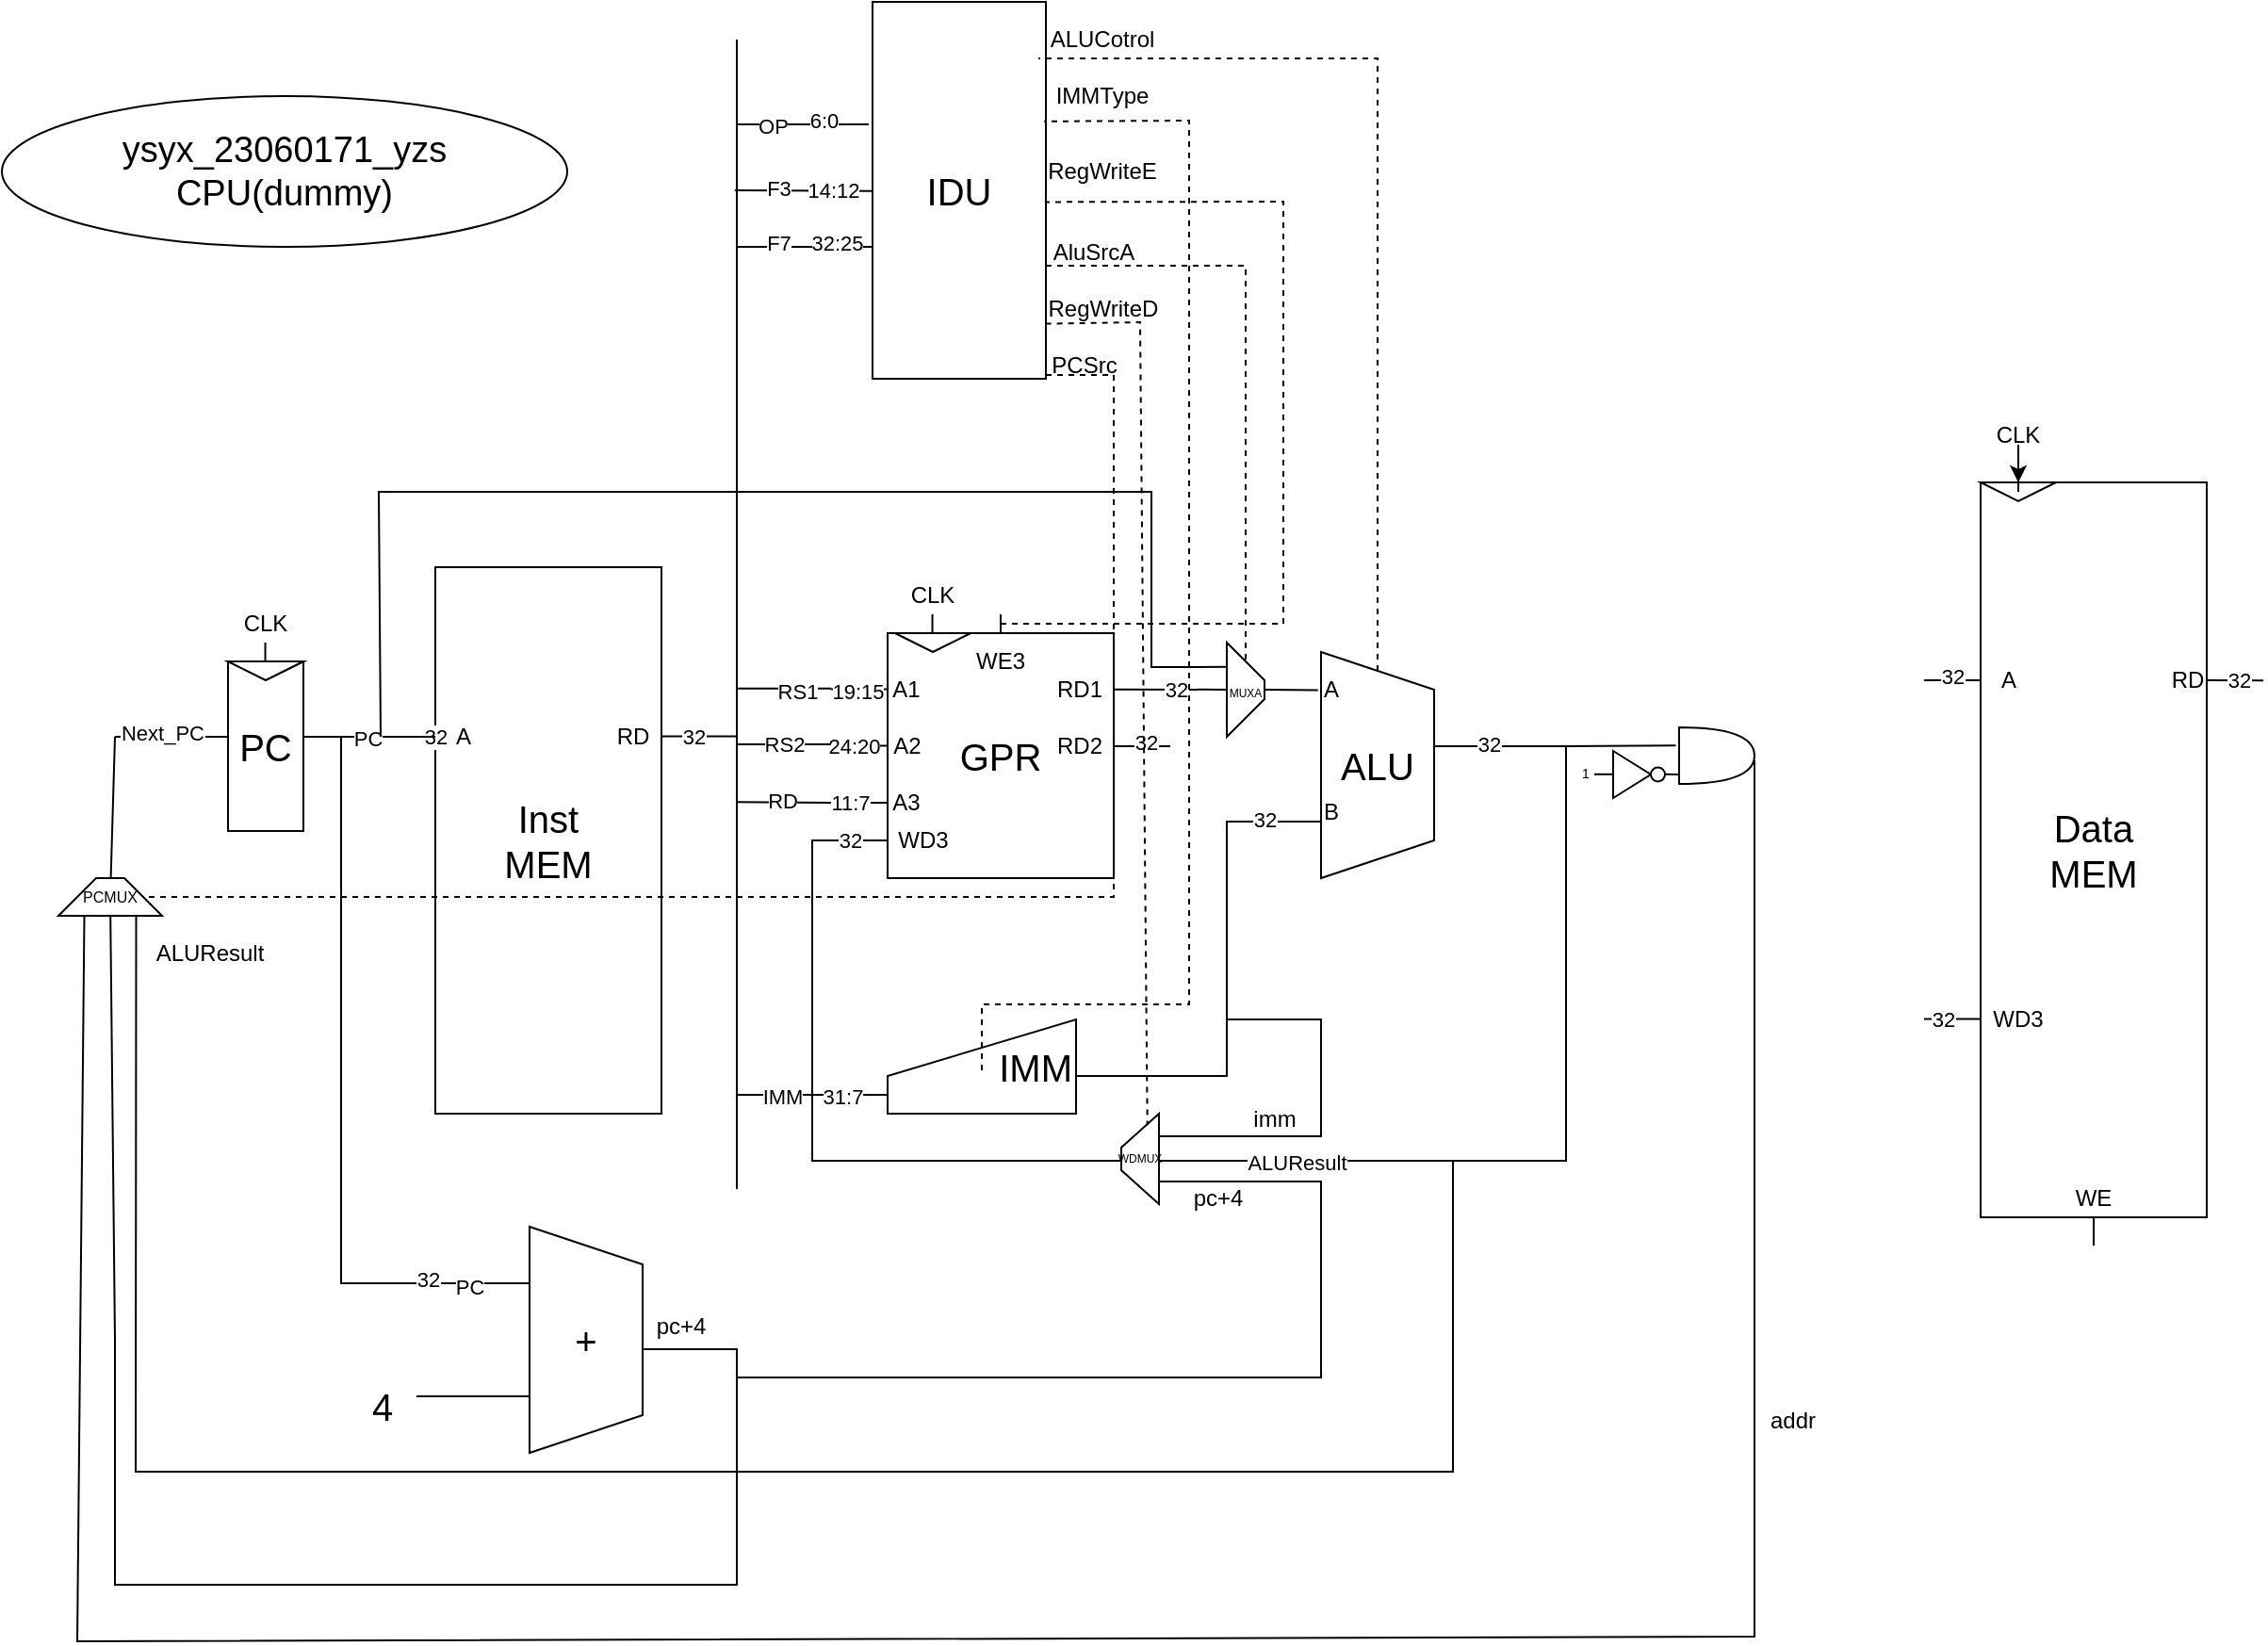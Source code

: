 <mxfile version="23.1.5" type="device">
  <diagram id="H9i57NVhQdeN4z1LRGkb" name="第 1 页">
    <mxGraphModel dx="1312" dy="913" grid="1" gridSize="10" guides="1" tooltips="1" connect="1" arrows="1" fold="1" page="1" pageScale="1" pageWidth="827" pageHeight="1169" math="0" shadow="0">
      <root>
        <mxCell id="0" />
        <mxCell id="1" parent="0" />
        <mxCell id="9avWq1u9CCE1QgYSCYzm-5" value="GPR" style="rounded=0;whiteSpace=wrap;html=1;fontSize=20;" parent="1" vertex="1">
          <mxGeometry x="1080" y="525" width="120" height="130" as="geometry" />
        </mxCell>
        <mxCell id="9avWq1u9CCE1QgYSCYzm-11" value="PC" style="rounded=0;whiteSpace=wrap;html=1;fontSize=20;" parent="1" vertex="1">
          <mxGeometry x="730" y="540" width="40" height="90" as="geometry" />
        </mxCell>
        <mxCell id="9avWq1u9CCE1QgYSCYzm-16" value="IDU" style="rounded=0;whiteSpace=wrap;html=1;fontSize=20;" parent="1" vertex="1">
          <mxGeometry x="1072" y="190" width="92" height="200" as="geometry" />
        </mxCell>
        <mxCell id="0vMYCMW46_ho2H0MiRco-1" value="Data&lt;br&gt;MEM" style="rounded=0;whiteSpace=wrap;html=1;fontSize=20;" parent="1" vertex="1">
          <mxGeometry x="1660" y="445" width="120" height="390" as="geometry" />
        </mxCell>
        <mxCell id="0vMYCMW46_ho2H0MiRco-2" value="Inst&lt;br&gt;MEM" style="rounded=0;whiteSpace=wrap;html=1;fontSize=20;" parent="1" vertex="1">
          <mxGeometry x="840" y="490" width="120" height="290" as="geometry" />
        </mxCell>
        <mxCell id="0vMYCMW46_ho2H0MiRco-3" value="" style="triangle;whiteSpace=wrap;html=1;direction=south;" parent="1" vertex="1">
          <mxGeometry x="1084" y="525" width="40" height="10" as="geometry" />
        </mxCell>
        <mxCell id="0vMYCMW46_ho2H0MiRco-4" value="" style="endArrow=none;html=1;rounded=0;" parent="1" edge="1">
          <mxGeometry width="50" height="50" relative="1" as="geometry">
            <mxPoint x="1103.76" y="525" as="sourcePoint" />
            <mxPoint x="1103.76" y="515" as="targetPoint" />
          </mxGeometry>
        </mxCell>
        <mxCell id="0vMYCMW46_ho2H0MiRco-5" value="CLK" style="text;strokeColor=none;align=center;fillColor=none;html=1;verticalAlign=middle;whiteSpace=wrap;rounded=0;" parent="1" vertex="1">
          <mxGeometry x="1089" y="495" width="30" height="20" as="geometry" />
        </mxCell>
        <mxCell id="0vMYCMW46_ho2H0MiRco-6" value="" style="endArrow=none;html=1;rounded=0;" parent="1" edge="1">
          <mxGeometry width="50" height="50" relative="1" as="geometry">
            <mxPoint x="1140" y="525" as="sourcePoint" />
            <mxPoint x="1140" y="515" as="targetPoint" />
            <Array as="points" />
          </mxGeometry>
        </mxCell>
        <mxCell id="0vMYCMW46_ho2H0MiRco-9" value="WE3" style="text;strokeColor=none;align=center;fillColor=none;html=1;verticalAlign=middle;whiteSpace=wrap;rounded=0;" parent="1" vertex="1">
          <mxGeometry x="1130" y="530" width="20" height="20" as="geometry" />
        </mxCell>
        <mxCell id="0vMYCMW46_ho2H0MiRco-10" value="" style="endArrow=none;html=1;rounded=0;" parent="1" edge="1">
          <mxGeometry width="50" height="50" relative="1" as="geometry">
            <mxPoint x="1050" y="635" as="sourcePoint" />
            <mxPoint x="1080" y="635" as="targetPoint" />
            <Array as="points" />
          </mxGeometry>
        </mxCell>
        <mxCell id="0vMYCMW46_ho2H0MiRco-11" value="&lt;font style=&quot;font-size: 11px;&quot;&gt;32&lt;/font&gt;" style="edgeLabel;html=1;align=center;verticalAlign=middle;resizable=0;points=[];" parent="0vMYCMW46_ho2H0MiRco-10" vertex="1" connectable="0">
          <mxGeometry x="-0.462" y="1" relative="1" as="geometry">
            <mxPoint x="2" y="1" as="offset" />
          </mxGeometry>
        </mxCell>
        <mxCell id="0vMYCMW46_ho2H0MiRco-12" value="WD3" style="text;strokeColor=none;align=center;fillColor=none;html=1;verticalAlign=middle;whiteSpace=wrap;rounded=0;" parent="1" vertex="1">
          <mxGeometry x="1084" y="625" width="30" height="20" as="geometry" />
        </mxCell>
        <mxCell id="0vMYCMW46_ho2H0MiRco-16" value="" style="endArrow=none;html=1;rounded=0;fontSize=6;" parent="1" edge="1">
          <mxGeometry width="50" height="50" relative="1" as="geometry">
            <mxPoint x="1050" y="615" as="sourcePoint" />
            <mxPoint x="1080" y="615" as="targetPoint" />
          </mxGeometry>
        </mxCell>
        <mxCell id="0vMYCMW46_ho2H0MiRco-19" value="5" style="edgeLabel;html=1;align=center;verticalAlign=middle;resizable=0;points=[];fontSize=7;" parent="0vMYCMW46_ho2H0MiRco-16" vertex="1" connectable="0">
          <mxGeometry x="-0.211" y="1" relative="1" as="geometry">
            <mxPoint as="offset" />
          </mxGeometry>
        </mxCell>
        <mxCell id="0vMYCMW46_ho2H0MiRco-44" value="11:7" style="edgeLabel;html=1;align=center;verticalAlign=middle;resizable=0;points=[];" parent="0vMYCMW46_ho2H0MiRco-16" vertex="1" connectable="0">
          <mxGeometry x="-0.146" relative="1" as="geometry">
            <mxPoint x="-3" as="offset" />
          </mxGeometry>
        </mxCell>
        <mxCell id="0vMYCMW46_ho2H0MiRco-17" value="A3" style="text;strokeColor=none;align=center;fillColor=none;html=1;verticalAlign=middle;whiteSpace=wrap;rounded=0;" parent="1" vertex="1">
          <mxGeometry x="1080" y="605" width="20" height="20" as="geometry" />
        </mxCell>
        <mxCell id="0vMYCMW46_ho2H0MiRco-22" value="A2" style="text;strokeColor=none;align=center;fillColor=none;html=1;verticalAlign=middle;whiteSpace=wrap;rounded=0;" parent="1" vertex="1">
          <mxGeometry x="1082.5" y="575" width="15" height="20" as="geometry" />
        </mxCell>
        <mxCell id="0vMYCMW46_ho2H0MiRco-25" value="" style="endArrow=none;html=1;rounded=0;fontSize=11;" parent="1" edge="1">
          <mxGeometry width="50" height="50" relative="1" as="geometry">
            <mxPoint x="1200" y="585" as="sourcePoint" />
            <mxPoint x="1230" y="585" as="targetPoint" />
          </mxGeometry>
        </mxCell>
        <mxCell id="0vMYCMW46_ho2H0MiRco-53" value="32" style="edgeLabel;html=1;align=center;verticalAlign=middle;resizable=0;points=[];" parent="0vMYCMW46_ho2H0MiRco-25" vertex="1" connectable="0">
          <mxGeometry x="0.108" y="2" relative="1" as="geometry">
            <mxPoint as="offset" />
          </mxGeometry>
        </mxCell>
        <mxCell id="0vMYCMW46_ho2H0MiRco-27" value="RD2" style="text;strokeColor=none;align=center;fillColor=none;html=1;verticalAlign=middle;whiteSpace=wrap;rounded=0;" parent="1" vertex="1">
          <mxGeometry x="1164" y="575" width="36" height="20" as="geometry" />
        </mxCell>
        <mxCell id="0vMYCMW46_ho2H0MiRco-31" value="A1" style="text;strokeColor=none;align=center;fillColor=none;html=1;verticalAlign=middle;whiteSpace=wrap;rounded=0;" parent="1" vertex="1">
          <mxGeometry x="1081.25" y="545" width="17.5" height="20" as="geometry" />
        </mxCell>
        <mxCell id="0vMYCMW46_ho2H0MiRco-32" value="" style="endArrow=none;html=1;rounded=0;" parent="1" target="ikHjYEekkkLppnFvIHiI-1" edge="1">
          <mxGeometry width="50" height="50" relative="1" as="geometry">
            <mxPoint x="1200" y="554.83" as="sourcePoint" />
            <mxPoint x="1250" y="555" as="targetPoint" />
            <Array as="points" />
          </mxGeometry>
        </mxCell>
        <mxCell id="0vMYCMW46_ho2H0MiRco-52" value="32" style="edgeLabel;html=1;align=center;verticalAlign=middle;resizable=0;points=[];" parent="0vMYCMW46_ho2H0MiRco-32" vertex="1" connectable="0">
          <mxGeometry x="0.09" relative="1" as="geometry">
            <mxPoint as="offset" />
          </mxGeometry>
        </mxCell>
        <mxCell id="0vMYCMW46_ho2H0MiRco-34" value="RD1" style="text;strokeColor=none;align=center;fillColor=none;html=1;verticalAlign=middle;whiteSpace=wrap;rounded=0;" parent="1" vertex="1">
          <mxGeometry x="1172" y="545" width="20" height="20" as="geometry" />
        </mxCell>
        <mxCell id="0vMYCMW46_ho2H0MiRco-35" value="" style="endArrow=none;html=1;rounded=0;exitX=0;exitY=0.5;exitDx=0;exitDy=0;" parent="1" edge="1" source="0vMYCMW46_ho2H0MiRco-36">
          <mxGeometry width="50" height="50" relative="1" as="geometry">
            <mxPoint x="810" y="580" as="sourcePoint" />
            <mxPoint x="840" y="580" as="targetPoint" />
          </mxGeometry>
        </mxCell>
        <mxCell id="0vMYCMW46_ho2H0MiRco-38" value="32" style="edgeLabel;html=1;align=center;verticalAlign=middle;resizable=0;points=[];" parent="0vMYCMW46_ho2H0MiRco-35" vertex="1" connectable="0">
          <mxGeometry x="0.023" relative="1" as="geometry">
            <mxPoint as="offset" />
          </mxGeometry>
        </mxCell>
        <mxCell id="0vMYCMW46_ho2H0MiRco-36" value="A" style="text;strokeColor=none;align=center;fillColor=none;html=1;verticalAlign=middle;whiteSpace=wrap;rounded=0;" parent="1" vertex="1">
          <mxGeometry x="840" y="570" width="30" height="20" as="geometry" />
        </mxCell>
        <mxCell id="0vMYCMW46_ho2H0MiRco-47" value="" style="endArrow=none;html=1;rounded=0;" parent="1" edge="1">
          <mxGeometry width="50" height="50" relative="1" as="geometry">
            <mxPoint x="1050" y="584.76" as="sourcePoint" />
            <mxPoint x="1080" y="584.76" as="targetPoint" />
          </mxGeometry>
        </mxCell>
        <mxCell id="0vMYCMW46_ho2H0MiRco-48" value="24:20" style="edgeLabel;html=1;align=center;verticalAlign=middle;resizable=0;points=[];" parent="0vMYCMW46_ho2H0MiRco-47" vertex="1" connectable="0">
          <mxGeometry x="-0.241" relative="1" as="geometry">
            <mxPoint as="offset" />
          </mxGeometry>
        </mxCell>
        <mxCell id="0vMYCMW46_ho2H0MiRco-49" value="" style="endArrow=none;html=1;rounded=0;" parent="1" edge="1">
          <mxGeometry width="50" height="50" relative="1" as="geometry">
            <mxPoint x="1050" y="554.76" as="sourcePoint" />
            <mxPoint x="1080" y="554.76" as="targetPoint" />
          </mxGeometry>
        </mxCell>
        <mxCell id="X9NKya543wdhW3zplJ7z-23" value="19:15" style="edgeLabel;html=1;align=center;verticalAlign=middle;resizable=0;points=[];" parent="0vMYCMW46_ho2H0MiRco-49" vertex="1" connectable="0">
          <mxGeometry x="-0.084" y="-1" relative="1" as="geometry">
            <mxPoint as="offset" />
          </mxGeometry>
        </mxCell>
        <mxCell id="0vMYCMW46_ho2H0MiRco-54" value="RD" style="text;strokeColor=none;align=center;fillColor=none;html=1;verticalAlign=middle;whiteSpace=wrap;rounded=0;" parent="1" vertex="1">
          <mxGeometry x="930" y="570" width="30" height="20" as="geometry" />
        </mxCell>
        <mxCell id="0vMYCMW46_ho2H0MiRco-56" value="" style="endArrow=none;html=1;rounded=0;" parent="1" edge="1">
          <mxGeometry width="50" height="50" relative="1" as="geometry">
            <mxPoint x="960" y="579.76" as="sourcePoint" />
            <mxPoint x="1000" y="579.76" as="targetPoint" />
          </mxGeometry>
        </mxCell>
        <mxCell id="0vMYCMW46_ho2H0MiRco-57" value="32" style="edgeLabel;html=1;align=center;verticalAlign=middle;resizable=0;points=[];" parent="0vMYCMW46_ho2H0MiRco-56" vertex="1" connectable="0">
          <mxGeometry x="-0.153" relative="1" as="geometry">
            <mxPoint as="offset" />
          </mxGeometry>
        </mxCell>
        <mxCell id="0vMYCMW46_ho2H0MiRco-58" value="" style="triangle;whiteSpace=wrap;html=1;direction=south;" parent="1" vertex="1">
          <mxGeometry x="1084" y="525" width="40" height="10" as="geometry" />
        </mxCell>
        <mxCell id="0vMYCMW46_ho2H0MiRco-59" value="" style="triangle;whiteSpace=wrap;html=1;direction=south;" parent="1" vertex="1">
          <mxGeometry x="1660" y="445" width="40" height="10" as="geometry" />
        </mxCell>
        <mxCell id="0vMYCMW46_ho2H0MiRco-63" style="edgeStyle=orthogonalEdgeStyle;rounded=0;orthogonalLoop=1;jettySize=auto;html=1;" parent="1" source="0vMYCMW46_ho2H0MiRco-60" target="0vMYCMW46_ho2H0MiRco-59" edge="1">
          <mxGeometry relative="1" as="geometry" />
        </mxCell>
        <mxCell id="0vMYCMW46_ho2H0MiRco-60" value="CLK" style="text;strokeColor=none;align=center;fillColor=none;html=1;verticalAlign=middle;whiteSpace=wrap;rounded=0;" parent="1" vertex="1">
          <mxGeometry x="1665" y="410" width="30" height="20" as="geometry" />
        </mxCell>
        <mxCell id="0vMYCMW46_ho2H0MiRco-64" value="" style="endArrow=none;html=1;rounded=0;entryX=0.5;entryY=1;entryDx=0;entryDy=0;" parent="1" target="0vMYCMW46_ho2H0MiRco-65" edge="1">
          <mxGeometry width="50" height="50" relative="1" as="geometry">
            <mxPoint x="1720" y="850" as="sourcePoint" />
            <mxPoint x="1720" y="840" as="targetPoint" />
            <Array as="points" />
          </mxGeometry>
        </mxCell>
        <mxCell id="0vMYCMW46_ho2H0MiRco-65" value="WE" style="text;strokeColor=none;align=center;fillColor=none;html=1;verticalAlign=middle;whiteSpace=wrap;rounded=0;" parent="1" vertex="1">
          <mxGeometry x="1710" y="815" width="20" height="20" as="geometry" />
        </mxCell>
        <mxCell id="0vMYCMW46_ho2H0MiRco-66" value="A" style="text;strokeColor=none;align=center;fillColor=none;html=1;verticalAlign=middle;whiteSpace=wrap;rounded=0;" parent="1" vertex="1">
          <mxGeometry x="1660" y="540" width="30" height="20" as="geometry" />
        </mxCell>
        <mxCell id="0vMYCMW46_ho2H0MiRco-67" value="" style="endArrow=none;html=1;rounded=0;" parent="1" edge="1">
          <mxGeometry width="50" height="50" relative="1" as="geometry">
            <mxPoint x="1630" y="550" as="sourcePoint" />
            <mxPoint x="1660" y="550" as="targetPoint" />
          </mxGeometry>
        </mxCell>
        <mxCell id="0vMYCMW46_ho2H0MiRco-68" value="32" style="edgeLabel;html=1;align=center;verticalAlign=middle;resizable=0;points=[];" parent="0vMYCMW46_ho2H0MiRco-67" vertex="1" connectable="0">
          <mxGeometry x="-0.04" y="2" relative="1" as="geometry">
            <mxPoint as="offset" />
          </mxGeometry>
        </mxCell>
        <mxCell id="0vMYCMW46_ho2H0MiRco-69" value="WD3" style="text;strokeColor=none;align=center;fillColor=none;html=1;verticalAlign=middle;whiteSpace=wrap;rounded=0;" parent="1" vertex="1">
          <mxGeometry x="1665" y="720" width="30" height="20" as="geometry" />
        </mxCell>
        <mxCell id="0vMYCMW46_ho2H0MiRco-70" value="" style="endArrow=none;html=1;rounded=0;" parent="1" edge="1">
          <mxGeometry width="50" height="50" relative="1" as="geometry">
            <mxPoint x="1630" y="729.76" as="sourcePoint" />
            <mxPoint x="1660" y="729.76" as="targetPoint" />
            <Array as="points" />
          </mxGeometry>
        </mxCell>
        <mxCell id="0vMYCMW46_ho2H0MiRco-71" value="&lt;font style=&quot;font-size: 11px;&quot;&gt;32&lt;/font&gt;" style="edgeLabel;html=1;align=center;verticalAlign=middle;resizable=0;points=[];" parent="0vMYCMW46_ho2H0MiRco-70" vertex="1" connectable="0">
          <mxGeometry x="-0.462" y="1" relative="1" as="geometry">
            <mxPoint x="2" y="1" as="offset" />
          </mxGeometry>
        </mxCell>
        <mxCell id="0vMYCMW46_ho2H0MiRco-72" value="RD" style="text;strokeColor=none;align=center;fillColor=none;html=1;verticalAlign=middle;whiteSpace=wrap;rounded=0;" parent="1" vertex="1">
          <mxGeometry x="1760" y="540" width="20" height="20" as="geometry" />
        </mxCell>
        <mxCell id="0vMYCMW46_ho2H0MiRco-73" value="" style="endArrow=none;html=1;rounded=0;" parent="1" edge="1">
          <mxGeometry width="50" height="50" relative="1" as="geometry">
            <mxPoint x="1780" y="550" as="sourcePoint" />
            <mxPoint x="1810" y="550.17" as="targetPoint" />
            <Array as="points" />
          </mxGeometry>
        </mxCell>
        <mxCell id="0vMYCMW46_ho2H0MiRco-74" value="32" style="edgeLabel;html=1;align=center;verticalAlign=middle;resizable=0;points=[];" parent="0vMYCMW46_ho2H0MiRco-73" vertex="1" connectable="0">
          <mxGeometry x="0.09" relative="1" as="geometry">
            <mxPoint as="offset" />
          </mxGeometry>
        </mxCell>
        <mxCell id="0vMYCMW46_ho2H0MiRco-75" value="" style="triangle;whiteSpace=wrap;html=1;direction=south;" parent="1" vertex="1">
          <mxGeometry x="730" y="540" width="40" height="10" as="geometry" />
        </mxCell>
        <mxCell id="0vMYCMW46_ho2H0MiRco-76" value="" style="endArrow=none;html=1;rounded=0;" parent="1" edge="1">
          <mxGeometry width="50" height="50" relative="1" as="geometry">
            <mxPoint x="749.76" y="540" as="sourcePoint" />
            <mxPoint x="749.76" y="530" as="targetPoint" />
          </mxGeometry>
        </mxCell>
        <mxCell id="0vMYCMW46_ho2H0MiRco-77" value="CLK" style="text;strokeColor=none;align=center;fillColor=none;html=1;verticalAlign=middle;whiteSpace=wrap;rounded=0;" parent="1" vertex="1">
          <mxGeometry x="735" y="510" width="30" height="20" as="geometry" />
        </mxCell>
        <mxCell id="0vMYCMW46_ho2H0MiRco-78" value="" style="triangle;whiteSpace=wrap;html=1;direction=south;" parent="1" vertex="1">
          <mxGeometry x="730" y="540" width="40" height="10" as="geometry" />
        </mxCell>
        <mxCell id="0vMYCMW46_ho2H0MiRco-79" value="" style="endArrow=none;html=1;rounded=0;" parent="1" edge="1">
          <mxGeometry width="50" height="50" relative="1" as="geometry">
            <mxPoint x="670" y="580" as="sourcePoint" />
            <mxPoint x="730" y="580" as="targetPoint" />
          </mxGeometry>
        </mxCell>
        <mxCell id="0vMYCMW46_ho2H0MiRco-80" value="Next_PC" style="edgeLabel;html=1;align=center;verticalAlign=middle;resizable=0;points=[];" parent="0vMYCMW46_ho2H0MiRco-79" vertex="1" connectable="0">
          <mxGeometry x="-0.166" y="2" relative="1" as="geometry">
            <mxPoint as="offset" />
          </mxGeometry>
        </mxCell>
        <mxCell id="0vMYCMW46_ho2H0MiRco-81" value="" style="endArrow=none;html=1;rounded=0;entryX=0;entryY=0.5;entryDx=0;entryDy=0;" parent="1" edge="1" target="0vMYCMW46_ho2H0MiRco-36">
          <mxGeometry width="50" height="50" relative="1" as="geometry">
            <mxPoint x="770" y="580" as="sourcePoint" />
            <mxPoint x="810" y="580" as="targetPoint" />
            <Array as="points">
              <mxPoint x="790" y="580" />
              <mxPoint x="810" y="580" />
              <mxPoint x="820" y="580" />
            </Array>
          </mxGeometry>
        </mxCell>
        <mxCell id="0vMYCMW46_ho2H0MiRco-82" value="PC" style="edgeLabel;html=1;align=center;verticalAlign=middle;resizable=0;points=[];" parent="0vMYCMW46_ho2H0MiRco-81" vertex="1" connectable="0">
          <mxGeometry x="-0.034" y="-1" relative="1" as="geometry">
            <mxPoint as="offset" />
          </mxGeometry>
        </mxCell>
        <mxCell id="0vMYCMW46_ho2H0MiRco-104" value="ysyx_23060171_yzs&lt;br&gt;CPU(dummy)" style="ellipse;whiteSpace=wrap;html=1;fontSize=19;" parent="1" vertex="1">
          <mxGeometry x="610" y="240" width="300" height="80" as="geometry" />
        </mxCell>
        <mxCell id="X9NKya543wdhW3zplJ7z-1" value="ALU" style="shape=trapezoid;perimeter=trapezoidPerimeter;whiteSpace=wrap;html=1;fixedSize=1;direction=south;fontSize=20;" parent="1" vertex="1">
          <mxGeometry x="1310" y="535" width="60" height="120" as="geometry" />
        </mxCell>
        <mxCell id="X9NKya543wdhW3zplJ7z-3" value="+" style="shape=trapezoid;perimeter=trapezoidPerimeter;whiteSpace=wrap;html=1;fixedSize=1;direction=south;fontSize=20;" parent="1" vertex="1">
          <mxGeometry x="890" y="840" width="60" height="120" as="geometry" />
        </mxCell>
        <mxCell id="X9NKya543wdhW3zplJ7z-7" value="" style="endArrow=none;html=1;rounded=0;exitX=0.25;exitY=1;exitDx=0;exitDy=0;" parent="1" source="X9NKya543wdhW3zplJ7z-3" edge="1">
          <mxGeometry width="50" height="50" relative="1" as="geometry">
            <mxPoint x="790" y="860" as="sourcePoint" />
            <mxPoint x="790" y="580" as="targetPoint" />
            <Array as="points">
              <mxPoint x="790" y="870" />
            </Array>
          </mxGeometry>
        </mxCell>
        <mxCell id="X9NKya543wdhW3zplJ7z-11" value="PC" style="edgeLabel;html=1;align=center;verticalAlign=middle;resizable=0;points=[];" parent="X9NKya543wdhW3zplJ7z-7" vertex="1" connectable="0">
          <mxGeometry x="-0.837" y="2" relative="1" as="geometry">
            <mxPoint as="offset" />
          </mxGeometry>
        </mxCell>
        <mxCell id="f71yilhgpQ8JQKFhJRQ--1" value="32" style="edgeLabel;html=1;align=center;verticalAlign=middle;resizable=0;points=[];" parent="X9NKya543wdhW3zplJ7z-7" vertex="1" connectable="0">
          <mxGeometry x="-0.723" y="-2" relative="1" as="geometry">
            <mxPoint as="offset" />
          </mxGeometry>
        </mxCell>
        <mxCell id="X9NKya543wdhW3zplJ7z-8" value="" style="endArrow=none;html=1;rounded=0;" parent="1" edge="1">
          <mxGeometry width="50" height="50" relative="1" as="geometry">
            <mxPoint x="830" y="930" as="sourcePoint" />
            <mxPoint x="890" y="930" as="targetPoint" />
          </mxGeometry>
        </mxCell>
        <mxCell id="X9NKya543wdhW3zplJ7z-9" value="&lt;font style=&quot;font-size: 20px;&quot;&gt;4&lt;/font&gt;" style="text;strokeColor=none;align=center;fillColor=none;html=1;verticalAlign=middle;whiteSpace=wrap;rounded=0;" parent="1" vertex="1">
          <mxGeometry x="797" y="920" width="30" height="30" as="geometry" />
        </mxCell>
        <mxCell id="X9NKya543wdhW3zplJ7z-10" value="" style="endArrow=none;html=1;rounded=0;" parent="1" edge="1" source="ikHjYEekkkLppnFvIHiI-18">
          <mxGeometry width="50" height="50" relative="1" as="geometry">
            <mxPoint x="950" y="905" as="sourcePoint" />
            <mxPoint x="670" y="580" as="targetPoint" />
            <Array as="points" />
          </mxGeometry>
        </mxCell>
        <mxCell id="X9NKya543wdhW3zplJ7z-13" value="" style="endArrow=none;html=1;rounded=0;" parent="1" edge="1">
          <mxGeometry width="50" height="50" relative="1" as="geometry">
            <mxPoint x="1000" y="820" as="sourcePoint" />
            <mxPoint x="1000" y="210" as="targetPoint" />
            <Array as="points" />
          </mxGeometry>
        </mxCell>
        <mxCell id="X9NKya543wdhW3zplJ7z-15" value="" style="endArrow=none;html=1;rounded=0;" parent="1" edge="1">
          <mxGeometry width="50" height="50" relative="1" as="geometry">
            <mxPoint x="1000" y="554.41" as="sourcePoint" />
            <mxPoint x="1050" y="554.41" as="targetPoint" />
          </mxGeometry>
        </mxCell>
        <mxCell id="X9NKya543wdhW3zplJ7z-16" value="RS1" style="edgeLabel;html=1;align=center;verticalAlign=middle;resizable=0;points=[];" parent="X9NKya543wdhW3zplJ7z-15" vertex="1" connectable="0">
          <mxGeometry x="0.289" y="-1" relative="1" as="geometry">
            <mxPoint as="offset" />
          </mxGeometry>
        </mxCell>
        <mxCell id="X9NKya543wdhW3zplJ7z-17" value="" style="endArrow=none;html=1;rounded=0;" parent="1" edge="1">
          <mxGeometry width="50" height="50" relative="1" as="geometry">
            <mxPoint x="1000" y="584" as="sourcePoint" />
            <mxPoint x="1050" y="584" as="targetPoint" />
          </mxGeometry>
        </mxCell>
        <mxCell id="X9NKya543wdhW3zplJ7z-18" value="RS2" style="edgeLabel;html=1;align=center;verticalAlign=middle;resizable=0;points=[];" parent="X9NKya543wdhW3zplJ7z-17" vertex="1" connectable="0">
          <mxGeometry x="-0.022" relative="1" as="geometry">
            <mxPoint as="offset" />
          </mxGeometry>
        </mxCell>
        <mxCell id="X9NKya543wdhW3zplJ7z-19" value="" style="endArrow=none;html=1;rounded=0;" parent="1" edge="1">
          <mxGeometry width="50" height="50" relative="1" as="geometry">
            <mxPoint x="1000" y="614.66" as="sourcePoint" />
            <mxPoint x="1050" y="615" as="targetPoint" />
          </mxGeometry>
        </mxCell>
        <mxCell id="X9NKya543wdhW3zplJ7z-20" value="RD" style="edgeLabel;html=1;align=center;verticalAlign=middle;resizable=0;points=[];" parent="X9NKya543wdhW3zplJ7z-19" vertex="1" connectable="0">
          <mxGeometry x="-0.051" y="1" relative="1" as="geometry">
            <mxPoint as="offset" />
          </mxGeometry>
        </mxCell>
        <mxCell id="X9NKya543wdhW3zplJ7z-24" value="IMM" style="shape=manualInput;whiteSpace=wrap;html=1;fontSize=20;align=right;" parent="1" vertex="1">
          <mxGeometry x="1080" y="730" width="100" height="50" as="geometry" />
        </mxCell>
        <mxCell id="X9NKya543wdhW3zplJ7z-25" value="" style="endArrow=none;html=1;rounded=0;" parent="1" edge="1">
          <mxGeometry width="50" height="50" relative="1" as="geometry">
            <mxPoint x="1000" y="770" as="sourcePoint" />
            <mxPoint x="1080" y="770" as="targetPoint" />
          </mxGeometry>
        </mxCell>
        <mxCell id="X9NKya543wdhW3zplJ7z-26" value="IMM" style="edgeLabel;html=1;align=center;verticalAlign=middle;resizable=0;points=[];" parent="X9NKya543wdhW3zplJ7z-25" vertex="1" connectable="0">
          <mxGeometry x="-0.406" y="-1" relative="1" as="geometry">
            <mxPoint as="offset" />
          </mxGeometry>
        </mxCell>
        <mxCell id="X9NKya543wdhW3zplJ7z-27" value="31:7" style="edgeLabel;html=1;align=center;verticalAlign=middle;resizable=0;points=[];" parent="X9NKya543wdhW3zplJ7z-25" vertex="1" connectable="0">
          <mxGeometry x="0.387" y="-1" relative="1" as="geometry">
            <mxPoint as="offset" />
          </mxGeometry>
        </mxCell>
        <mxCell id="X9NKya543wdhW3zplJ7z-30" value="" style="endArrow=none;html=1;rounded=0;entryX=0.75;entryY=1;entryDx=0;entryDy=0;" parent="1" target="X9NKya543wdhW3zplJ7z-1" edge="1">
          <mxGeometry width="50" height="50" relative="1" as="geometry">
            <mxPoint x="1180" y="760" as="sourcePoint" />
            <mxPoint x="1240" y="760" as="targetPoint" />
            <Array as="points">
              <mxPoint x="1260" y="760" />
              <mxPoint x="1260" y="625" />
            </Array>
          </mxGeometry>
        </mxCell>
        <mxCell id="X9NKya543wdhW3zplJ7z-36" value="32" style="edgeLabel;html=1;align=center;verticalAlign=middle;resizable=0;points=[];" parent="X9NKya543wdhW3zplJ7z-30" vertex="1" connectable="0">
          <mxGeometry x="0.769" y="1" relative="1" as="geometry">
            <mxPoint as="offset" />
          </mxGeometry>
        </mxCell>
        <mxCell id="X9NKya543wdhW3zplJ7z-32" value="" style="endArrow=none;html=1;rounded=0;curved=0;dashed=1;" parent="1" edge="1">
          <mxGeometry width="50" height="50" relative="1" as="geometry">
            <mxPoint x="1340" y="545" as="sourcePoint" />
            <mxPoint x="1160" y="220" as="targetPoint" />
            <Array as="points">
              <mxPoint x="1340" y="220" />
            </Array>
          </mxGeometry>
        </mxCell>
        <mxCell id="X9NKya543wdhW3zplJ7z-33" value="ALUCotrol" style="text;strokeColor=none;align=center;fillColor=none;html=1;verticalAlign=middle;whiteSpace=wrap;rounded=0;" parent="1" vertex="1">
          <mxGeometry x="1164" y="200" width="60" height="20" as="geometry" />
        </mxCell>
        <mxCell id="X9NKya543wdhW3zplJ7z-34" value="" style="endArrow=none;html=1;rounded=0;" parent="1" edge="1">
          <mxGeometry width="50" height="50" relative="1" as="geometry">
            <mxPoint x="1370" y="585" as="sourcePoint" />
            <mxPoint x="1050" y="635" as="targetPoint" />
            <Array as="points">
              <mxPoint x="1440" y="585" />
              <mxPoint x="1440" y="805" />
              <mxPoint x="1040" y="805" />
              <mxPoint x="1040" y="635" />
            </Array>
          </mxGeometry>
        </mxCell>
        <mxCell id="X9NKya543wdhW3zplJ7z-35" value="ALUResult" style="edgeLabel;html=1;align=center;verticalAlign=middle;resizable=0;points=[];" parent="X9NKya543wdhW3zplJ7z-34" vertex="1" connectable="0">
          <mxGeometry x="-0.003" y="1" relative="1" as="geometry">
            <mxPoint as="offset" />
          </mxGeometry>
        </mxCell>
        <mxCell id="X9NKya543wdhW3zplJ7z-37" value="32" style="edgeLabel;html=1;align=center;verticalAlign=middle;resizable=0;points=[];" parent="X9NKya543wdhW3zplJ7z-34" vertex="1" connectable="0">
          <mxGeometry x="-0.934" y="1" relative="1" as="geometry">
            <mxPoint as="offset" />
          </mxGeometry>
        </mxCell>
        <mxCell id="X9NKya543wdhW3zplJ7z-38" value="" style="endArrow=none;html=1;rounded=0;entryX=1.004;entryY=0.531;entryDx=0;entryDy=0;entryPerimeter=0;dashed=1;" parent="1" target="9avWq1u9CCE1QgYSCYzm-16" edge="1">
          <mxGeometry width="50" height="50" relative="1" as="geometry">
            <mxPoint x="1140" y="520" as="sourcePoint" />
            <mxPoint x="1140" y="450" as="targetPoint" />
            <Array as="points">
              <mxPoint x="1290" y="520" />
              <mxPoint x="1290" y="296" />
            </Array>
          </mxGeometry>
        </mxCell>
        <mxCell id="X9NKya543wdhW3zplJ7z-39" value="RegWriteE" style="text;strokeColor=none;align=center;fillColor=none;html=1;verticalAlign=middle;whiteSpace=wrap;rounded=0;" parent="1" vertex="1">
          <mxGeometry x="1164" y="270" width="60" height="20" as="geometry" />
        </mxCell>
        <mxCell id="X9NKya543wdhW3zplJ7z-40" value="" style="endArrow=none;html=1;rounded=0;entryX=0.99;entryY=0.317;entryDx=0;entryDy=0;entryPerimeter=0;dashed=1;" parent="1" target="9avWq1u9CCE1QgYSCYzm-16" edge="1">
          <mxGeometry width="50" height="50" relative="1" as="geometry">
            <mxPoint x="1130" y="757" as="sourcePoint" />
            <mxPoint x="1240" y="250" as="targetPoint" />
            <Array as="points">
              <mxPoint x="1130" y="722" />
              <mxPoint x="1240" y="722" />
              <mxPoint x="1240" y="450" />
              <mxPoint x="1240" y="253" />
            </Array>
          </mxGeometry>
        </mxCell>
        <mxCell id="X9NKya543wdhW3zplJ7z-72" value="" style="endArrow=none;html=1;rounded=0;entryX=-0.022;entryY=0.325;entryDx=0;entryDy=0;entryPerimeter=0;" parent="1" target="9avWq1u9CCE1QgYSCYzm-16" edge="1">
          <mxGeometry width="50" height="50" relative="1" as="geometry">
            <mxPoint x="1000" y="255" as="sourcePoint" />
            <mxPoint x="1050" y="255" as="targetPoint" />
          </mxGeometry>
        </mxCell>
        <mxCell id="X9NKya543wdhW3zplJ7z-74" value="OP" style="edgeLabel;html=1;align=center;verticalAlign=middle;resizable=0;points=[];" parent="X9NKya543wdhW3zplJ7z-72" vertex="1" connectable="0">
          <mxGeometry x="-0.459" y="-1" relative="1" as="geometry">
            <mxPoint as="offset" />
          </mxGeometry>
        </mxCell>
        <mxCell id="X9NKya543wdhW3zplJ7z-75" value="6:0" style="edgeLabel;html=1;align=center;verticalAlign=middle;resizable=0;points=[];" parent="X9NKya543wdhW3zplJ7z-72" vertex="1" connectable="0">
          <mxGeometry x="0.304" y="2" relative="1" as="geometry">
            <mxPoint as="offset" />
          </mxGeometry>
        </mxCell>
        <mxCell id="X9NKya543wdhW3zplJ7z-76" value="" style="endArrow=none;html=1;rounded=0;entryX=0.012;entryY=0.652;entryDx=0;entryDy=0;entryPerimeter=0;" parent="1" edge="1">
          <mxGeometry width="50" height="50" relative="1" as="geometry">
            <mxPoint x="998.9" y="290" as="sourcePoint" />
            <mxPoint x="1072.004" y="290.4" as="targetPoint" />
          </mxGeometry>
        </mxCell>
        <mxCell id="X9NKya543wdhW3zplJ7z-77" value="F3" style="edgeLabel;html=1;align=center;verticalAlign=middle;resizable=0;points=[];" parent="X9NKya543wdhW3zplJ7z-76" vertex="1" connectable="0">
          <mxGeometry x="-0.383" y="1" relative="1" as="geometry">
            <mxPoint as="offset" />
          </mxGeometry>
        </mxCell>
        <mxCell id="X9NKya543wdhW3zplJ7z-78" value="14:12" style="edgeLabel;html=1;align=center;verticalAlign=middle;resizable=0;points=[];" parent="X9NKya543wdhW3zplJ7z-76" vertex="1" connectable="0">
          <mxGeometry x="0.415" y="1" relative="1" as="geometry">
            <mxPoint as="offset" />
          </mxGeometry>
        </mxCell>
        <mxCell id="X9NKya543wdhW3zplJ7z-79" value="" style="endArrow=none;html=1;rounded=0;entryX=0.024;entryY=0.696;entryDx=0;entryDy=0;entryPerimeter=0;" parent="1" edge="1">
          <mxGeometry width="50" height="50" relative="1" as="geometry">
            <mxPoint x="1000" y="320" as="sourcePoint" />
            <mxPoint x="1071.998" y="320.0" as="targetPoint" />
          </mxGeometry>
        </mxCell>
        <mxCell id="X9NKya543wdhW3zplJ7z-80" value="F7" style="edgeLabel;html=1;align=center;verticalAlign=middle;resizable=0;points=[];" parent="X9NKya543wdhW3zplJ7z-79" vertex="1" connectable="0">
          <mxGeometry x="-0.404" y="2" relative="1" as="geometry">
            <mxPoint as="offset" />
          </mxGeometry>
        </mxCell>
        <mxCell id="X9NKya543wdhW3zplJ7z-81" value="32:25" style="edgeLabel;html=1;align=center;verticalAlign=middle;resizable=0;points=[];" parent="X9NKya543wdhW3zplJ7z-79" vertex="1" connectable="0">
          <mxGeometry x="0.452" y="2" relative="1" as="geometry">
            <mxPoint as="offset" />
          </mxGeometry>
        </mxCell>
        <mxCell id="X9NKya543wdhW3zplJ7z-82" value="IMMType" style="text;strokeColor=none;align=center;fillColor=none;html=1;verticalAlign=middle;whiteSpace=wrap;rounded=0;" parent="1" vertex="1">
          <mxGeometry x="1169" y="230" width="50" height="20" as="geometry" />
        </mxCell>
        <mxCell id="ikHjYEekkkLppnFvIHiI-1" value="&lt;font style=&quot;font-size: 6px;&quot;&gt;MUXA&lt;/font&gt;" style="shape=trapezoid;perimeter=trapezoidPerimeter;whiteSpace=wrap;html=1;fixedSize=1;direction=south;" vertex="1" parent="1">
          <mxGeometry x="1260" y="530" width="20" height="50" as="geometry" />
        </mxCell>
        <mxCell id="ikHjYEekkkLppnFvIHiI-2" value="" style="endArrow=none;html=1;rounded=0;entryX=0.258;entryY=0.971;entryDx=0;entryDy=0;entryPerimeter=0;" edge="1" parent="1" target="ikHjYEekkkLppnFvIHiI-1">
          <mxGeometry width="50" height="50" relative="1" as="geometry">
            <mxPoint x="811" y="580" as="sourcePoint" />
            <mxPoint x="1250" y="510" as="targetPoint" />
            <Array as="points">
              <mxPoint x="810" y="450" />
              <mxPoint x="1220" y="450" />
              <mxPoint x="1220" y="543" />
              <mxPoint x="1240" y="543" />
            </Array>
          </mxGeometry>
        </mxCell>
        <mxCell id="ikHjYEekkkLppnFvIHiI-3" value="" style="endArrow=none;html=1;rounded=0;dashed=1;" edge="1" parent="1" target="ikHjYEekkkLppnFvIHiI-1">
          <mxGeometry width="50" height="50" relative="1" as="geometry">
            <mxPoint x="1164" y="330" as="sourcePoint" />
            <mxPoint x="1260" y="450" as="targetPoint" />
            <Array as="points">
              <mxPoint x="1270" y="330" />
            </Array>
          </mxGeometry>
        </mxCell>
        <mxCell id="ikHjYEekkkLppnFvIHiI-4" value="AluSrcA" style="text;html=1;align=center;verticalAlign=middle;resizable=0;points=[];autosize=1;strokeColor=none;fillColor=none;rotation=0;" vertex="1" parent="1">
          <mxGeometry x="1154" y="308" width="70" height="30" as="geometry" />
        </mxCell>
        <mxCell id="ikHjYEekkkLppnFvIHiI-6" value="" style="endArrow=none;html=1;rounded=0;entryX=0.169;entryY=1.027;entryDx=0;entryDy=0;entryPerimeter=0;" edge="1" parent="1" target="X9NKya543wdhW3zplJ7z-1">
          <mxGeometry width="50" height="50" relative="1" as="geometry">
            <mxPoint x="1280" y="555" as="sourcePoint" />
            <mxPoint x="1310" y="540" as="targetPoint" />
          </mxGeometry>
        </mxCell>
        <mxCell id="ikHjYEekkkLppnFvIHiI-7" value="A" style="text;html=1;align=center;verticalAlign=middle;resizable=0;points=[];autosize=1;strokeColor=none;fillColor=none;" vertex="1" parent="1">
          <mxGeometry x="1300" y="540" width="30" height="30" as="geometry" />
        </mxCell>
        <mxCell id="ikHjYEekkkLppnFvIHiI-8" value="B" style="text;html=1;align=center;verticalAlign=middle;resizable=0;points=[];autosize=1;strokeColor=none;fillColor=none;" vertex="1" parent="1">
          <mxGeometry x="1300" y="605" width="30" height="30" as="geometry" />
        </mxCell>
        <mxCell id="ikHjYEekkkLppnFvIHiI-9" value="WDMUX" style="shape=trapezoid;perimeter=trapezoidPerimeter;whiteSpace=wrap;html=1;fixedSize=1;direction=north;size=18.0;fontSize=6;" vertex="1" parent="1">
          <mxGeometry x="1204" y="780" width="20" height="48" as="geometry" />
        </mxCell>
        <mxCell id="ikHjYEekkkLppnFvIHiI-10" value="" style="endArrow=none;html=1;rounded=0;entryX=0.75;entryY=1;entryDx=0;entryDy=0;" edge="1" parent="1" target="ikHjYEekkkLppnFvIHiI-9">
          <mxGeometry width="50" height="50" relative="1" as="geometry">
            <mxPoint x="1260" y="730" as="sourcePoint" />
            <mxPoint x="1310" y="680" as="targetPoint" />
            <Array as="points">
              <mxPoint x="1310" y="730" />
              <mxPoint x="1310" y="792" />
            </Array>
          </mxGeometry>
        </mxCell>
        <mxCell id="ikHjYEekkkLppnFvIHiI-11" value="imm" style="text;html=1;align=center;verticalAlign=middle;resizable=0;points=[];autosize=1;strokeColor=none;fillColor=none;" vertex="1" parent="1">
          <mxGeometry x="1260" y="768" width="50" height="30" as="geometry" />
        </mxCell>
        <mxCell id="ikHjYEekkkLppnFvIHiI-12" value="" style="endArrow=none;html=1;rounded=0;entryX=1;entryY=0.75;entryDx=0;entryDy=0;exitX=0.998;exitY=0.854;exitDx=0;exitDy=0;exitPerimeter=0;dashed=1;" edge="1" parent="1" source="9avWq1u9CCE1QgYSCYzm-16" target="ikHjYEekkkLppnFvIHiI-9">
          <mxGeometry width="50" height="50" relative="1" as="geometry">
            <mxPoint x="1170" y="360" as="sourcePoint" />
            <mxPoint x="1230" y="680" as="targetPoint" />
            <Array as="points">
              <mxPoint x="1214" y="360" />
            </Array>
          </mxGeometry>
        </mxCell>
        <mxCell id="ikHjYEekkkLppnFvIHiI-14" value="RegWriteD" style="text;html=1;align=center;verticalAlign=middle;resizable=0;points=[];autosize=1;strokeColor=none;fillColor=none;" vertex="1" parent="1">
          <mxGeometry x="1154" y="338" width="80" height="30" as="geometry" />
        </mxCell>
        <mxCell id="ikHjYEekkkLppnFvIHiI-15" value="pc+4" style="text;html=1;align=center;verticalAlign=middle;resizable=0;points=[];autosize=1;strokeColor=none;fillColor=none;" vertex="1" parent="1">
          <mxGeometry x="945" y="878" width="50" height="30" as="geometry" />
        </mxCell>
        <mxCell id="ikHjYEekkkLppnFvIHiI-16" value="" style="endArrow=none;html=1;rounded=0;entryX=0.25;entryY=1;entryDx=0;entryDy=0;" edge="1" parent="1" target="ikHjYEekkkLppnFvIHiI-9">
          <mxGeometry width="50" height="50" relative="1" as="geometry">
            <mxPoint x="1000" y="920" as="sourcePoint" />
            <mxPoint x="1050" y="870" as="targetPoint" />
            <Array as="points">
              <mxPoint x="1310" y="920" />
              <mxPoint x="1310" y="816" />
            </Array>
          </mxGeometry>
        </mxCell>
        <mxCell id="ikHjYEekkkLppnFvIHiI-17" value="pc+4" style="text;html=1;align=center;verticalAlign=middle;resizable=0;points=[];autosize=1;strokeColor=none;fillColor=none;" vertex="1" parent="1">
          <mxGeometry x="1230" y="810" width="50" height="30" as="geometry" />
        </mxCell>
        <mxCell id="ikHjYEekkkLppnFvIHiI-19" value="" style="endArrow=none;html=1;rounded=0;" edge="1" parent="1" target="ikHjYEekkkLppnFvIHiI-18">
          <mxGeometry width="50" height="50" relative="1" as="geometry">
            <mxPoint x="950" y="905" as="sourcePoint" />
            <mxPoint x="670" y="580" as="targetPoint" />
            <Array as="points">
              <mxPoint x="1000" y="905" />
              <mxPoint x="1000" y="1030" />
              <mxPoint x="950" y="1030" />
              <mxPoint x="670" y="1030" />
              <mxPoint x="670" y="900" />
            </Array>
          </mxGeometry>
        </mxCell>
        <mxCell id="ikHjYEekkkLppnFvIHiI-18" value="PCMUX" style="shape=trapezoid;perimeter=trapezoidPerimeter;whiteSpace=wrap;html=1;fixedSize=1;fontSize=8;" vertex="1" parent="1">
          <mxGeometry x="640" y="655" width="55" height="20" as="geometry" />
        </mxCell>
        <mxCell id="ikHjYEekkkLppnFvIHiI-20" value="" style="endArrow=none;html=1;rounded=0;exitX=0.75;exitY=1;exitDx=0;exitDy=0;" edge="1" parent="1" source="ikHjYEekkkLppnFvIHiI-18">
          <mxGeometry width="50" height="50" relative="1" as="geometry">
            <mxPoint x="1330" y="855" as="sourcePoint" />
            <mxPoint x="1380" y="805" as="targetPoint" />
            <Array as="points">
              <mxPoint x="681" y="970" />
              <mxPoint x="1380" y="970" />
            </Array>
          </mxGeometry>
        </mxCell>
        <mxCell id="ikHjYEekkkLppnFvIHiI-21" value="" style="endArrow=none;html=1;rounded=0;entryX=1;entryY=0.5;entryDx=0;entryDy=0;dashed=1;" edge="1" parent="1" target="ikHjYEekkkLppnFvIHiI-18">
          <mxGeometry width="50" height="50" relative="1" as="geometry">
            <mxPoint x="1164" y="388" as="sourcePoint" />
            <mxPoint x="690" y="470" as="targetPoint" />
            <Array as="points">
              <mxPoint x="1200" y="388" />
              <mxPoint x="1200" y="665" />
            </Array>
          </mxGeometry>
        </mxCell>
        <mxCell id="ikHjYEekkkLppnFvIHiI-22" value="PCSrc" style="text;html=1;align=center;verticalAlign=middle;resizable=0;points=[];autosize=1;strokeColor=none;fillColor=none;" vertex="1" parent="1">
          <mxGeometry x="1154" y="368" width="60" height="30" as="geometry" />
        </mxCell>
        <mxCell id="ikHjYEekkkLppnFvIHiI-24" value="ALUResult" style="text;html=1;align=center;verticalAlign=middle;resizable=0;points=[];autosize=1;strokeColor=none;fillColor=none;" vertex="1" parent="1">
          <mxGeometry x="680" y="680" width="80" height="30" as="geometry" />
        </mxCell>
        <mxCell id="ikHjYEekkkLppnFvIHiI-25" value="" style="triangle;whiteSpace=wrap;html=1;" vertex="1" parent="1">
          <mxGeometry x="1465" y="587.5" width="20" height="25" as="geometry" />
        </mxCell>
        <mxCell id="ikHjYEekkkLppnFvIHiI-28" value="" style="ellipse;whiteSpace=wrap;html=1;aspect=fixed;" vertex="1" parent="1">
          <mxGeometry x="1485" y="596.25" width="7.5" height="7.5" as="geometry" />
        </mxCell>
        <mxCell id="ikHjYEekkkLppnFvIHiI-30" value="1" style="text;html=1;align=center;verticalAlign=middle;resizable=0;points=[];autosize=1;strokeColor=none;fillColor=none;fontSize=7;" vertex="1" parent="1">
          <mxGeometry x="1435" y="590" width="30" height="20" as="geometry" />
        </mxCell>
        <mxCell id="ikHjYEekkkLppnFvIHiI-32" value="" style="endArrow=none;html=1;rounded=0;entryX=-0.044;entryY=0.322;entryDx=0;entryDy=0;entryPerimeter=0;" edge="1" parent="1" target="ikHjYEekkkLppnFvIHiI-34">
          <mxGeometry width="50" height="50" relative="1" as="geometry">
            <mxPoint x="1440" y="585" as="sourcePoint" />
            <mxPoint x="1480" y="585" as="targetPoint" />
          </mxGeometry>
        </mxCell>
        <mxCell id="ikHjYEekkkLppnFvIHiI-33" value="" style="endArrow=none;html=1;rounded=0;" edge="1" parent="1">
          <mxGeometry width="50" height="50" relative="1" as="geometry">
            <mxPoint x="1492.5" y="599.85" as="sourcePoint" />
            <mxPoint x="1500" y="600" as="targetPoint" />
          </mxGeometry>
        </mxCell>
        <mxCell id="ikHjYEekkkLppnFvIHiI-34" value="" style="shape=or;whiteSpace=wrap;html=1;" vertex="1" parent="1">
          <mxGeometry x="1500" y="575" width="40" height="30" as="geometry" />
        </mxCell>
        <mxCell id="ikHjYEekkkLppnFvIHiI-35" value="" style="endArrow=none;html=1;rounded=0;entryX=0.25;entryY=1;entryDx=0;entryDy=0;" edge="1" parent="1" target="ikHjYEekkkLppnFvIHiI-18">
          <mxGeometry width="50" height="50" relative="1" as="geometry">
            <mxPoint x="1540" y="592.5" as="sourcePoint" />
            <mxPoint x="623.75" y="672.5" as="targetPoint" />
            <Array as="points">
              <mxPoint x="1540" y="1057.5" />
              <mxPoint x="650" y="1060" />
            </Array>
          </mxGeometry>
        </mxCell>
        <mxCell id="ikHjYEekkkLppnFvIHiI-36" value="addr" style="text;html=1;align=center;verticalAlign=middle;resizable=0;points=[];autosize=1;strokeColor=none;fillColor=none;" vertex="1" parent="1">
          <mxGeometry x="1535" y="928" width="50" height="30" as="geometry" />
        </mxCell>
        <mxCell id="ikHjYEekkkLppnFvIHiI-38" value="" style="endArrow=none;html=1;rounded=0;" edge="1" parent="1">
          <mxGeometry width="50" height="50" relative="1" as="geometry">
            <mxPoint x="1455" y="599.9" as="sourcePoint" />
            <mxPoint x="1465" y="599.9" as="targetPoint" />
          </mxGeometry>
        </mxCell>
      </root>
    </mxGraphModel>
  </diagram>
</mxfile>
